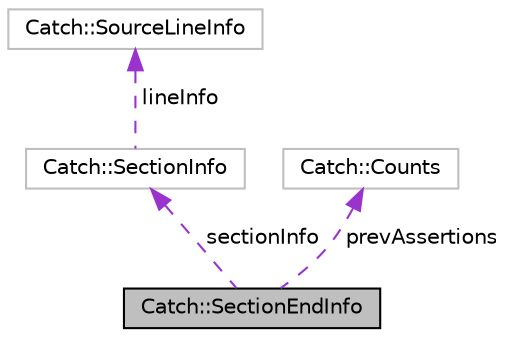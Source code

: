 digraph "Catch::SectionEndInfo"
{
 // LATEX_PDF_SIZE
  edge [fontname="Helvetica",fontsize="10",labelfontname="Helvetica",labelfontsize="10"];
  node [fontname="Helvetica",fontsize="10",shape=record];
  Node1 [label="Catch::SectionEndInfo",height=0.2,width=0.4,color="black", fillcolor="grey75", style="filled", fontcolor="black",tooltip=" "];
  Node2 -> Node1 [dir="back",color="darkorchid3",fontsize="10",style="dashed",label=" sectionInfo" ,fontname="Helvetica"];
  Node2 [label="Catch::SectionInfo",height=0.2,width=0.4,color="grey75", fillcolor="white", style="filled",URL="$structCatch_1_1SectionInfo.html",tooltip=" "];
  Node3 -> Node2 [dir="back",color="darkorchid3",fontsize="10",style="dashed",label=" lineInfo" ,fontname="Helvetica"];
  Node3 [label="Catch::SourceLineInfo",height=0.2,width=0.4,color="grey75", fillcolor="white", style="filled",URL="$structCatch_1_1SourceLineInfo.html",tooltip=" "];
  Node4 -> Node1 [dir="back",color="darkorchid3",fontsize="10",style="dashed",label=" prevAssertions" ,fontname="Helvetica"];
  Node4 [label="Catch::Counts",height=0.2,width=0.4,color="grey75", fillcolor="white", style="filled",URL="$structCatch_1_1Counts.html",tooltip=" "];
}
